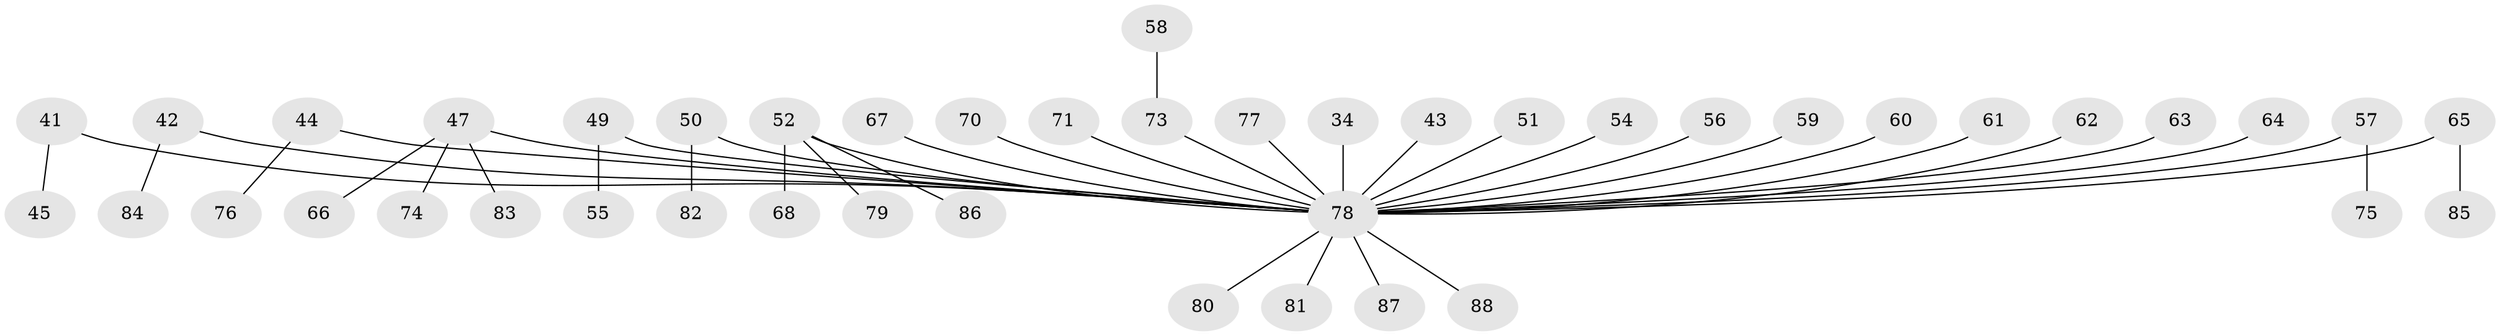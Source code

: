 // original degree distribution, {6: 0.03409090909090909, 5: 0.03409090909090909, 4: 0.06818181818181818, 3: 0.09090909090909091, 2: 0.2840909090909091, 1: 0.48863636363636365}
// Generated by graph-tools (version 1.1) at 2025/56/03/04/25 21:56:10]
// undirected, 44 vertices, 43 edges
graph export_dot {
graph [start="1"]
  node [color=gray90,style=filled];
  34;
  41;
  42;
  43 [super="+22"];
  44;
  45;
  47 [super="+30+16"];
  49;
  50;
  51 [super="+25"];
  52;
  54;
  55;
  56;
  57;
  58;
  59;
  60;
  61;
  62;
  63;
  64;
  65;
  66;
  67;
  68;
  70;
  71;
  73 [super="+37"];
  74;
  75;
  76;
  77;
  78 [super="+53+28+72+69+39+38+27+35+29"];
  79;
  80;
  81;
  82;
  83;
  84;
  85;
  86;
  87;
  88;
  34 -- 78;
  41 -- 45;
  41 -- 78;
  42 -- 84;
  42 -- 78;
  43 -- 78;
  44 -- 76;
  44 -- 78;
  47 -- 66;
  47 -- 83;
  47 -- 74;
  47 -- 78;
  49 -- 55;
  49 -- 78;
  50 -- 82;
  50 -- 78;
  51 -- 78;
  52 -- 68;
  52 -- 79;
  52 -- 86;
  52 -- 78;
  54 -- 78;
  56 -- 78;
  57 -- 75;
  57 -- 78;
  58 -- 73;
  59 -- 78;
  60 -- 78;
  61 -- 78;
  62 -- 78;
  63 -- 78;
  64 -- 78;
  65 -- 85;
  65 -- 78;
  67 -- 78;
  70 -- 78;
  71 -- 78;
  73 -- 78;
  77 -- 78;
  78 -- 88;
  78 -- 80;
  78 -- 81;
  78 -- 87;
}
